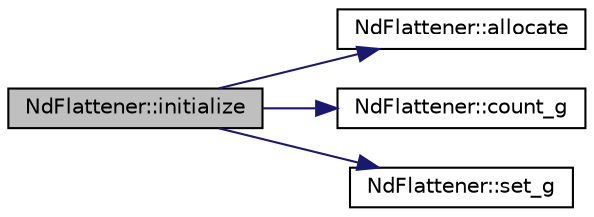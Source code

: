 digraph "NdFlattener::initialize"
{
 // LATEX_PDF_SIZE
  edge [fontname="Helvetica",fontsize="10",labelfontname="Helvetica",labelfontsize="10"];
  node [fontname="Helvetica",fontsize="10",shape=record];
  rankdir="LR";
  Node1 [label="NdFlattener::initialize",height=0.2,width=0.4,color="black", fillcolor="grey75", style="filled", fontcolor="black",tooltip="Initialize a flattener with K indices by combining distributed flatteners with (K-1) indices each."];
  Node1 -> Node2 [color="midnightblue",fontsize="10",style="solid",fontname="Helvetica"];
  Node2 [label="NdFlattener::allocate",height=0.2,width=0.4,color="black", fillcolor="white", style="filled",URL="$classNdFlattener.html#a155ca9cd82be124dccc5a0be154ff774",tooltip="Allocate the indices array after nNodes has been determined."];
  Node1 -> Node3 [color="midnightblue",fontsize="10",style="solid",fontname="Helvetica"];
  Node3 [label="NdFlattener::count_g",height=0.2,width=0.4,color="black", fillcolor="white", style="filled",URL="$classNdFlattener.html#a788fcaed14315925456293e99cafea6a",tooltip="Count the distributed flatteners' numbers of nodes, and set nNodes."];
  Node1 -> Node4 [color="midnightblue",fontsize="10",style="solid",fontname="Helvetica"];
  Node4 [label="NdFlattener::set_g",height=0.2,width=0.4,color="black", fillcolor="white", style="filled",URL="$classNdFlattener.html#a6adfdfb5984bef7cc0b621424793caf8",tooltip="Gather the distributed flatteners' data and index arrays into the allocated arrays."];
}
